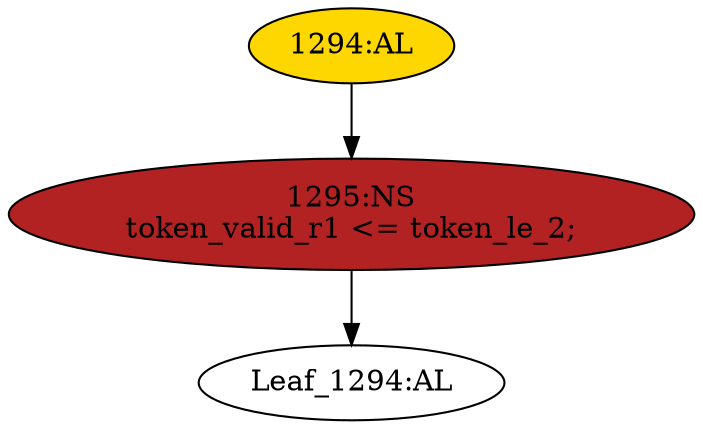 strict digraph "" {
	node [label="\N"];
	"1295:NS"	 [ast="<pyverilog.vparser.ast.NonblockingSubstitution object at 0x7f0647e57510>",
		fillcolor=firebrick,
		label="1295:NS
token_valid_r1 <= token_le_2;",
		statements="[<pyverilog.vparser.ast.NonblockingSubstitution object at 0x7f0647e57510>]",
		style=filled,
		typ=NonblockingSubstitution];
	"Leaf_1294:AL"	 [def_var="['token_valid_r1']",
		label="Leaf_1294:AL"];
	"1295:NS" -> "Leaf_1294:AL"	 [cond="[]",
		lineno=None];
	"1294:AL"	 [ast="<pyverilog.vparser.ast.Always object at 0x7f0647e57750>",
		clk_sens=True,
		fillcolor=gold,
		label="1294:AL",
		sens="['clk']",
		statements="[]",
		style=filled,
		typ=Always,
		use_var="['token_le_2']"];
	"1294:AL" -> "1295:NS"	 [cond="[]",
		lineno=None];
}
